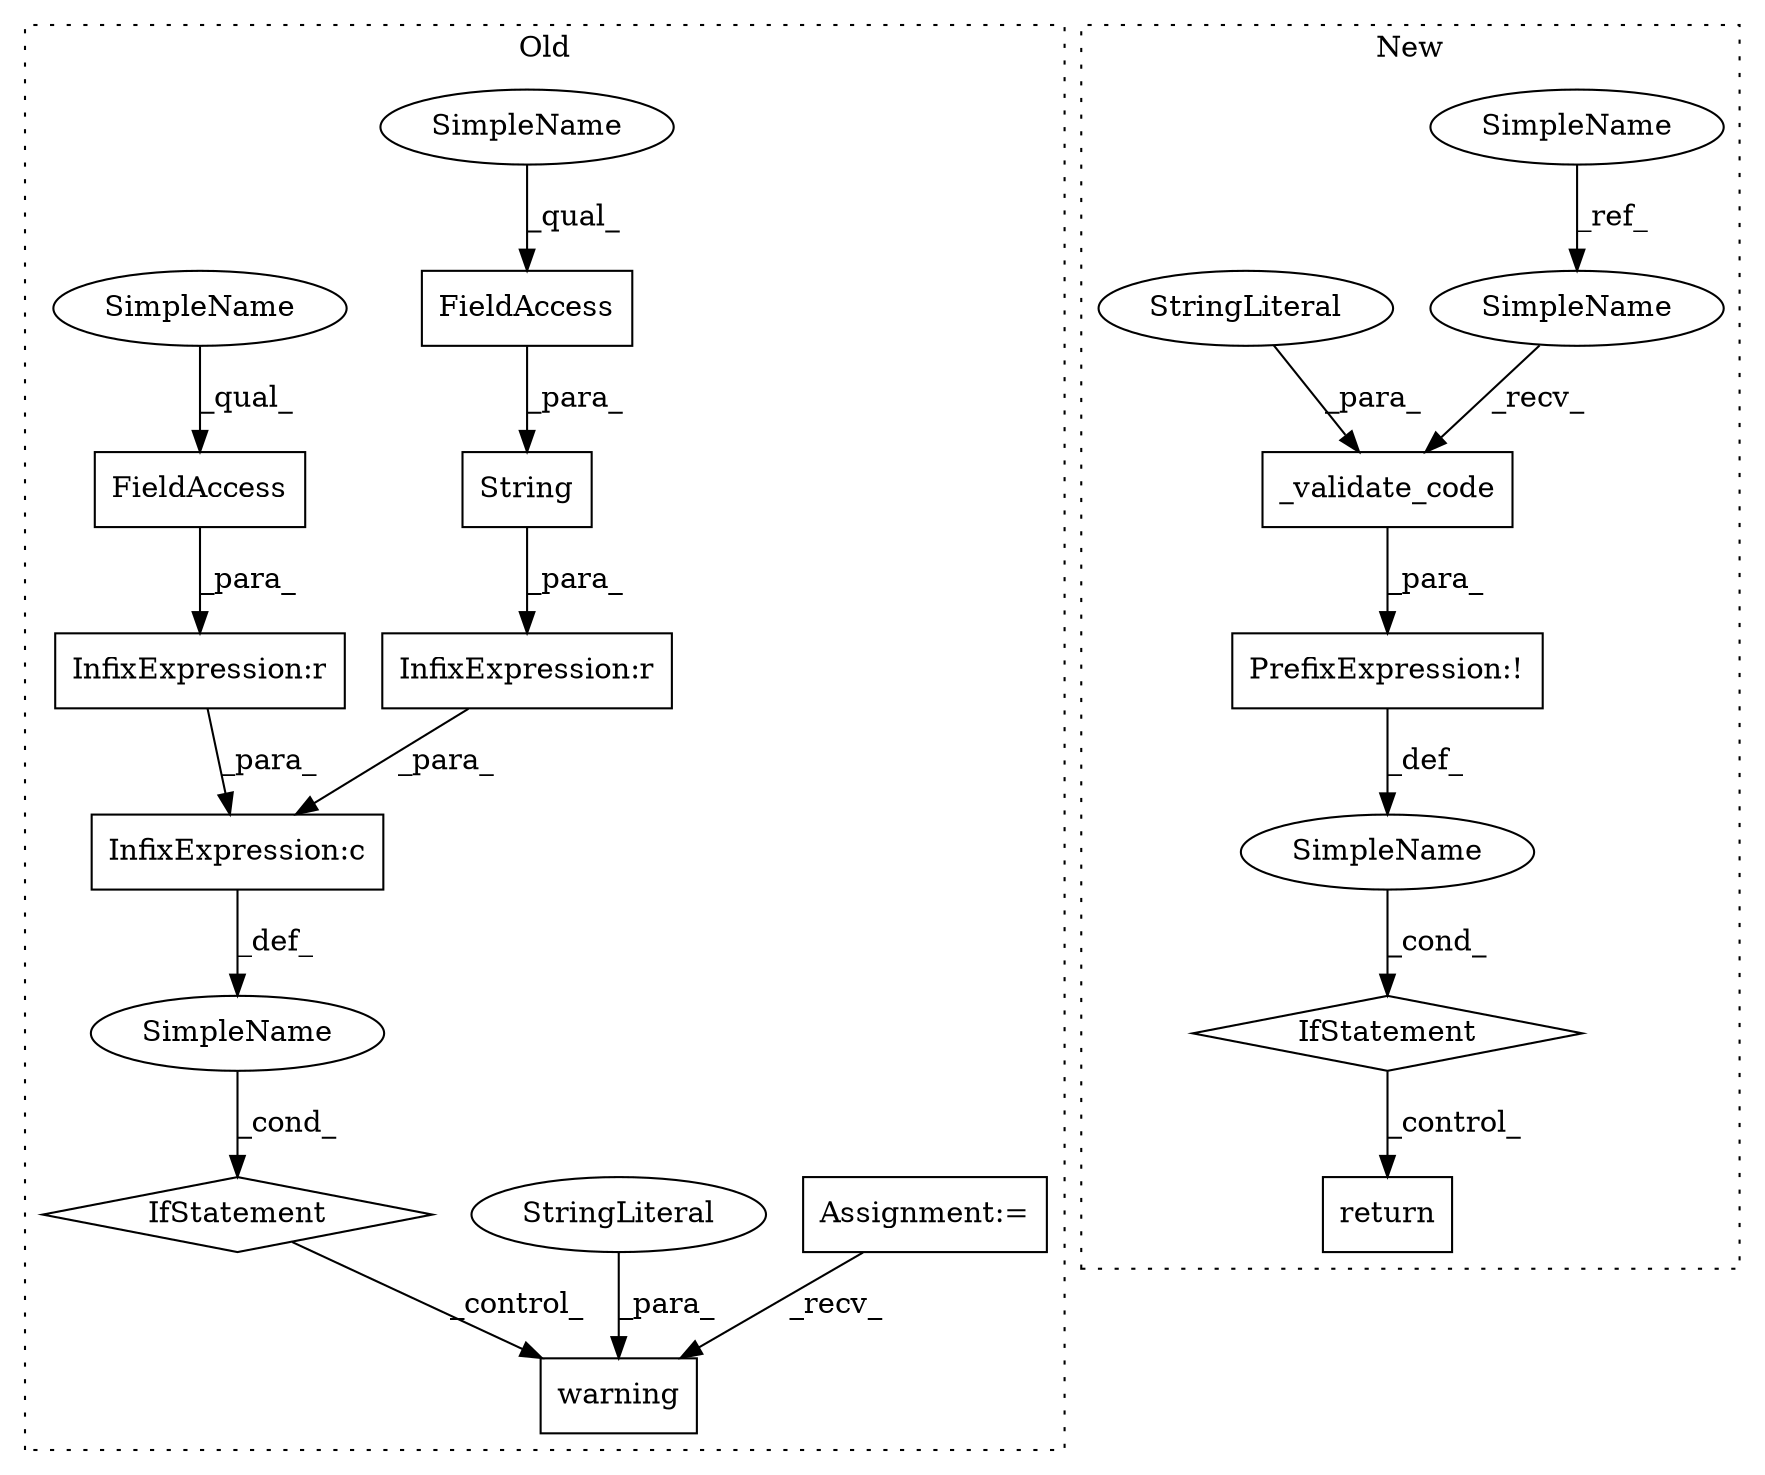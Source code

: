 digraph G {
subgraph cluster0 {
1 [label="String" a="32" s="3195,3212" l="7,1" shape="box"];
4 [label="InfixExpression:c" a="27" s="3214" l="4" shape="box"];
5 [label="InfixExpression:r" a="27" s="3191" l="4" shape="box"];
6 [label="InfixExpression:r" a="27" s="3235" l="4" shape="box"];
7 [label="FieldAccess" a="22" s="3219" l="16" shape="box"];
9 [label="FieldAccess" a="22" s="3202" l="10" shape="box"];
10 [label="IfStatement" a="25" s="3182,3244" l="4,2" shape="diamond"];
11 [label="SimpleName" a="42" s="" l="" shape="ellipse"];
12 [label="warning" a="32" s="3385,3432" l="8,1" shape="box"];
16 [label="Assignment:=" a="7" s="3169" l="7" shape="box"];
17 [label="StringLiteral" a="45" s="3393" l="39" shape="ellipse"];
20 [label="SimpleName" a="42" s="3202" l="4" shape="ellipse"];
21 [label="SimpleName" a="42" s="3219" l="4" shape="ellipse"];
label = "Old";
style="dotted";
}
subgraph cluster1 {
2 [label="_validate_code" a="32" s="3576,3609" l="15,1" shape="box"];
3 [label="PrefixExpression:!" a="38" s="3570" l="1" shape="box"];
8 [label="SimpleName" a="42" s="3544" l="4" shape="ellipse"];
13 [label="IfStatement" a="25" s="3566,3610" l="4,2" shape="diamond"];
14 [label="SimpleName" a="42" s="" l="" shape="ellipse"];
15 [label="return" a="41" s="3620" l="7" shape="box"];
18 [label="StringLiteral" a="45" s="3596" l="13" shape="ellipse"];
19 [label="SimpleName" a="42" s="3571" l="4" shape="ellipse"];
label = "New";
style="dotted";
}
1 -> 5 [label="_para_"];
2 -> 3 [label="_para_"];
3 -> 14 [label="_def_"];
4 -> 11 [label="_def_"];
5 -> 4 [label="_para_"];
6 -> 4 [label="_para_"];
7 -> 6 [label="_para_"];
8 -> 19 [label="_ref_"];
9 -> 1 [label="_para_"];
10 -> 12 [label="_control_"];
11 -> 10 [label="_cond_"];
13 -> 15 [label="_control_"];
14 -> 13 [label="_cond_"];
16 -> 12 [label="_recv_"];
17 -> 12 [label="_para_"];
18 -> 2 [label="_para_"];
19 -> 2 [label="_recv_"];
20 -> 9 [label="_qual_"];
21 -> 7 [label="_qual_"];
}